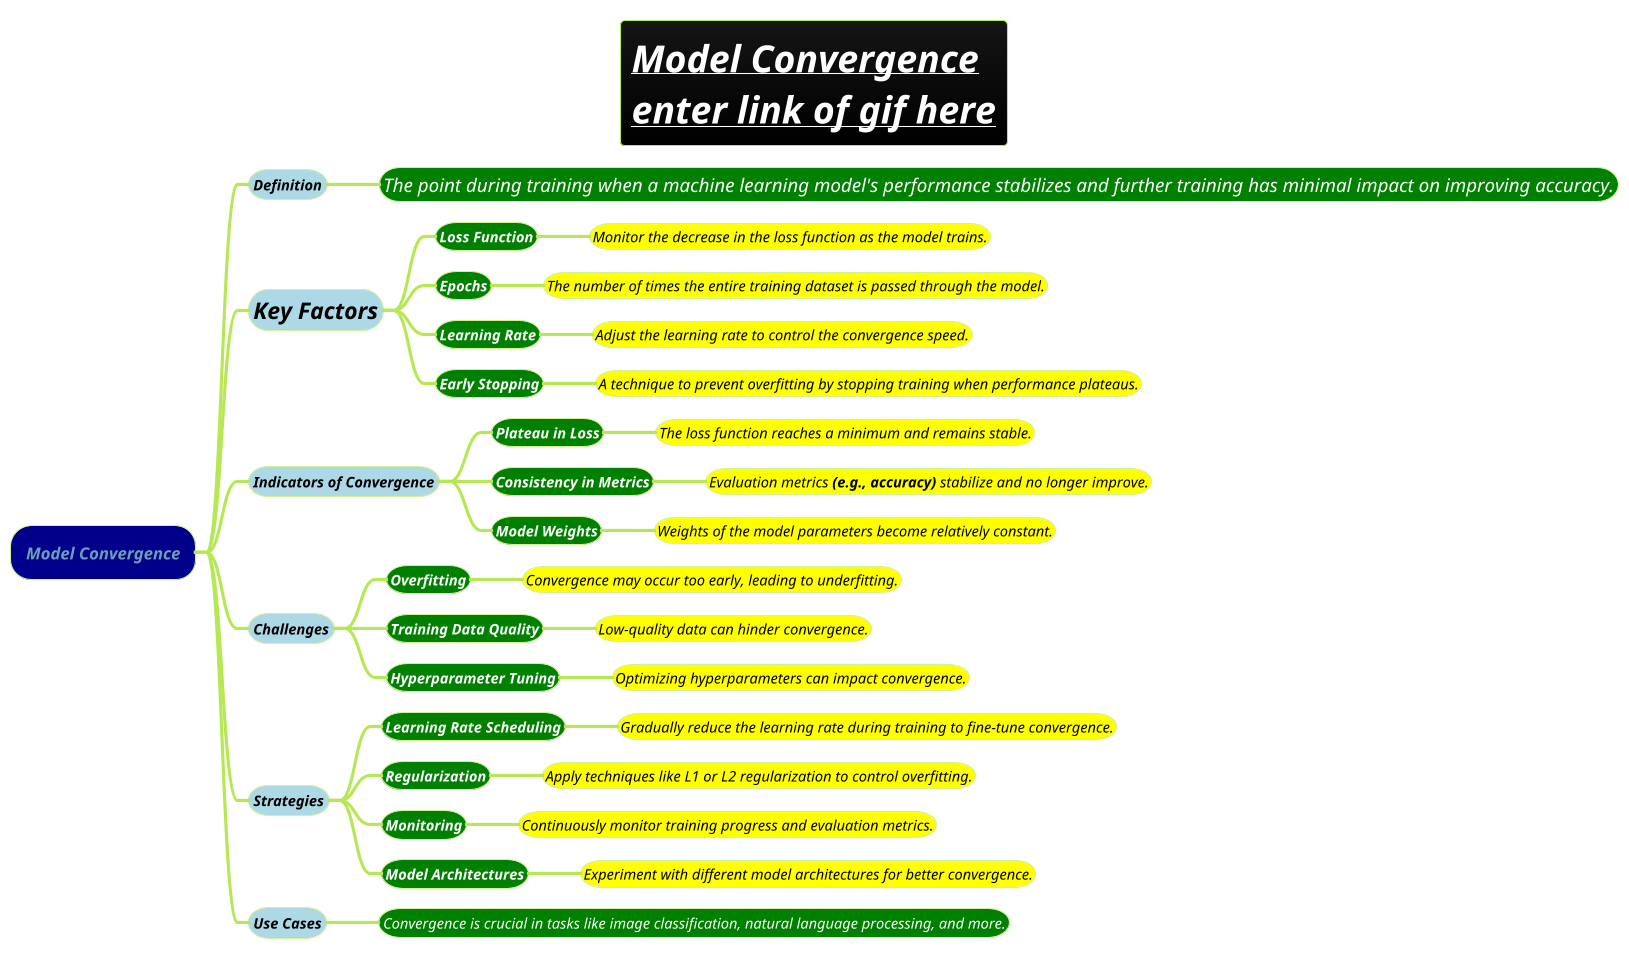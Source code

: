 @startmindmap
title =<i><b><u>[[gif/convergence-divergence.adoc Model Convergence\nenter link of gif here]]


!theme hacker


*[#darkblue] <i>Model Convergence
**[#lightblue] <color #black><i><size:14>Definition
***[#green] <color #white><i><size:18>The point during training when a machine learning model's performance stabilizes and further training has minimal impact on improving accuracy.
**[#lightblue] <color #black><i><size:22>Key Factors
***[#green] <color #white><b><i><size:14>Loss Function
****[#yellow] <color #black><i><size:14>Monitor the decrease in the loss function as the model trains.
***[#green] <color #white><b><i><size:14>Epochs
****[#yellow] <color #black><i><size:14>The number of times the entire training dataset is passed through the model.
***[#green] <color #white><b><i><size:14>Learning Rate
****[#yellow] <color #black><i><size:14>Adjust the learning rate to control the convergence speed.
***[#green] <color #white><b><i><size:14>Early Stopping
****[#yellow] <color #black><i><size:14>A technique to prevent overfitting by stopping training when performance plateaus.
**[#lightblue] <color #black><i><size:14>Indicators of Convergence
***[#green] <color #white><b><i><size:14>Plateau in Loss
****[#yellow] <color #black><i><size:14>The loss function reaches a minimum and remains stable.
***[#green] <color #white><b><i><size:14>Consistency in Metrics
****[#yellow] <color #black><i><size:14>Evaluation metrics **(e.g., accuracy)** stabilize and no longer improve.
***[#green] <color #white><b><i><size:14>Model Weights
****[#yellow] <color #black><i><size:14>Weights of the model parameters become relatively constant.
**[#lightblue] <color #black><i><size:14>Challenges
***[#green] <color #white><b><i><size:14>Overfitting
****[#yellow] <color #black><i><size:14>Convergence may occur too early, leading to underfitting.
***[#green] <color #white><b><i><size:14>Training Data Quality
****[#yellow] <color #black><i><size:14>Low-quality data can hinder convergence.
***[#green] <color #white><b><i><size:14>Hyperparameter Tuning
****[#yellow] <color #black><i><size:14>Optimizing hyperparameters can impact convergence.
**[#lightblue] <color #black><i><size:14>Strategies
***[#green] <color #white><b><i><size:14>Learning Rate Scheduling
****[#yellow] <color #black><i><size:14>Gradually reduce the learning rate during training to fine-tune convergence.
***[#green] <color #white><b><i><size:14>Regularization
****[#yellow] <color #black><i><size:14>Apply techniques like L1 or L2 regularization to control overfitting.
***[#green] <color #white><b><i><size:14>Monitoring
****[#yellow] <color #black><i><size:14>Continuously monitor training progress and evaluation metrics.
***[#green] <color #white><b><i><size:14>Model Architectures
****[#yellow] <color #black><i><size:14>Experiment with different model architectures for better convergence.
**[#lightblue] <color #black><i><size:14>Use Cases
***[#green] <color #white><i><size:14>Convergence is crucial in tasks like image classification, natural language processing, and more.
@endmindmap
